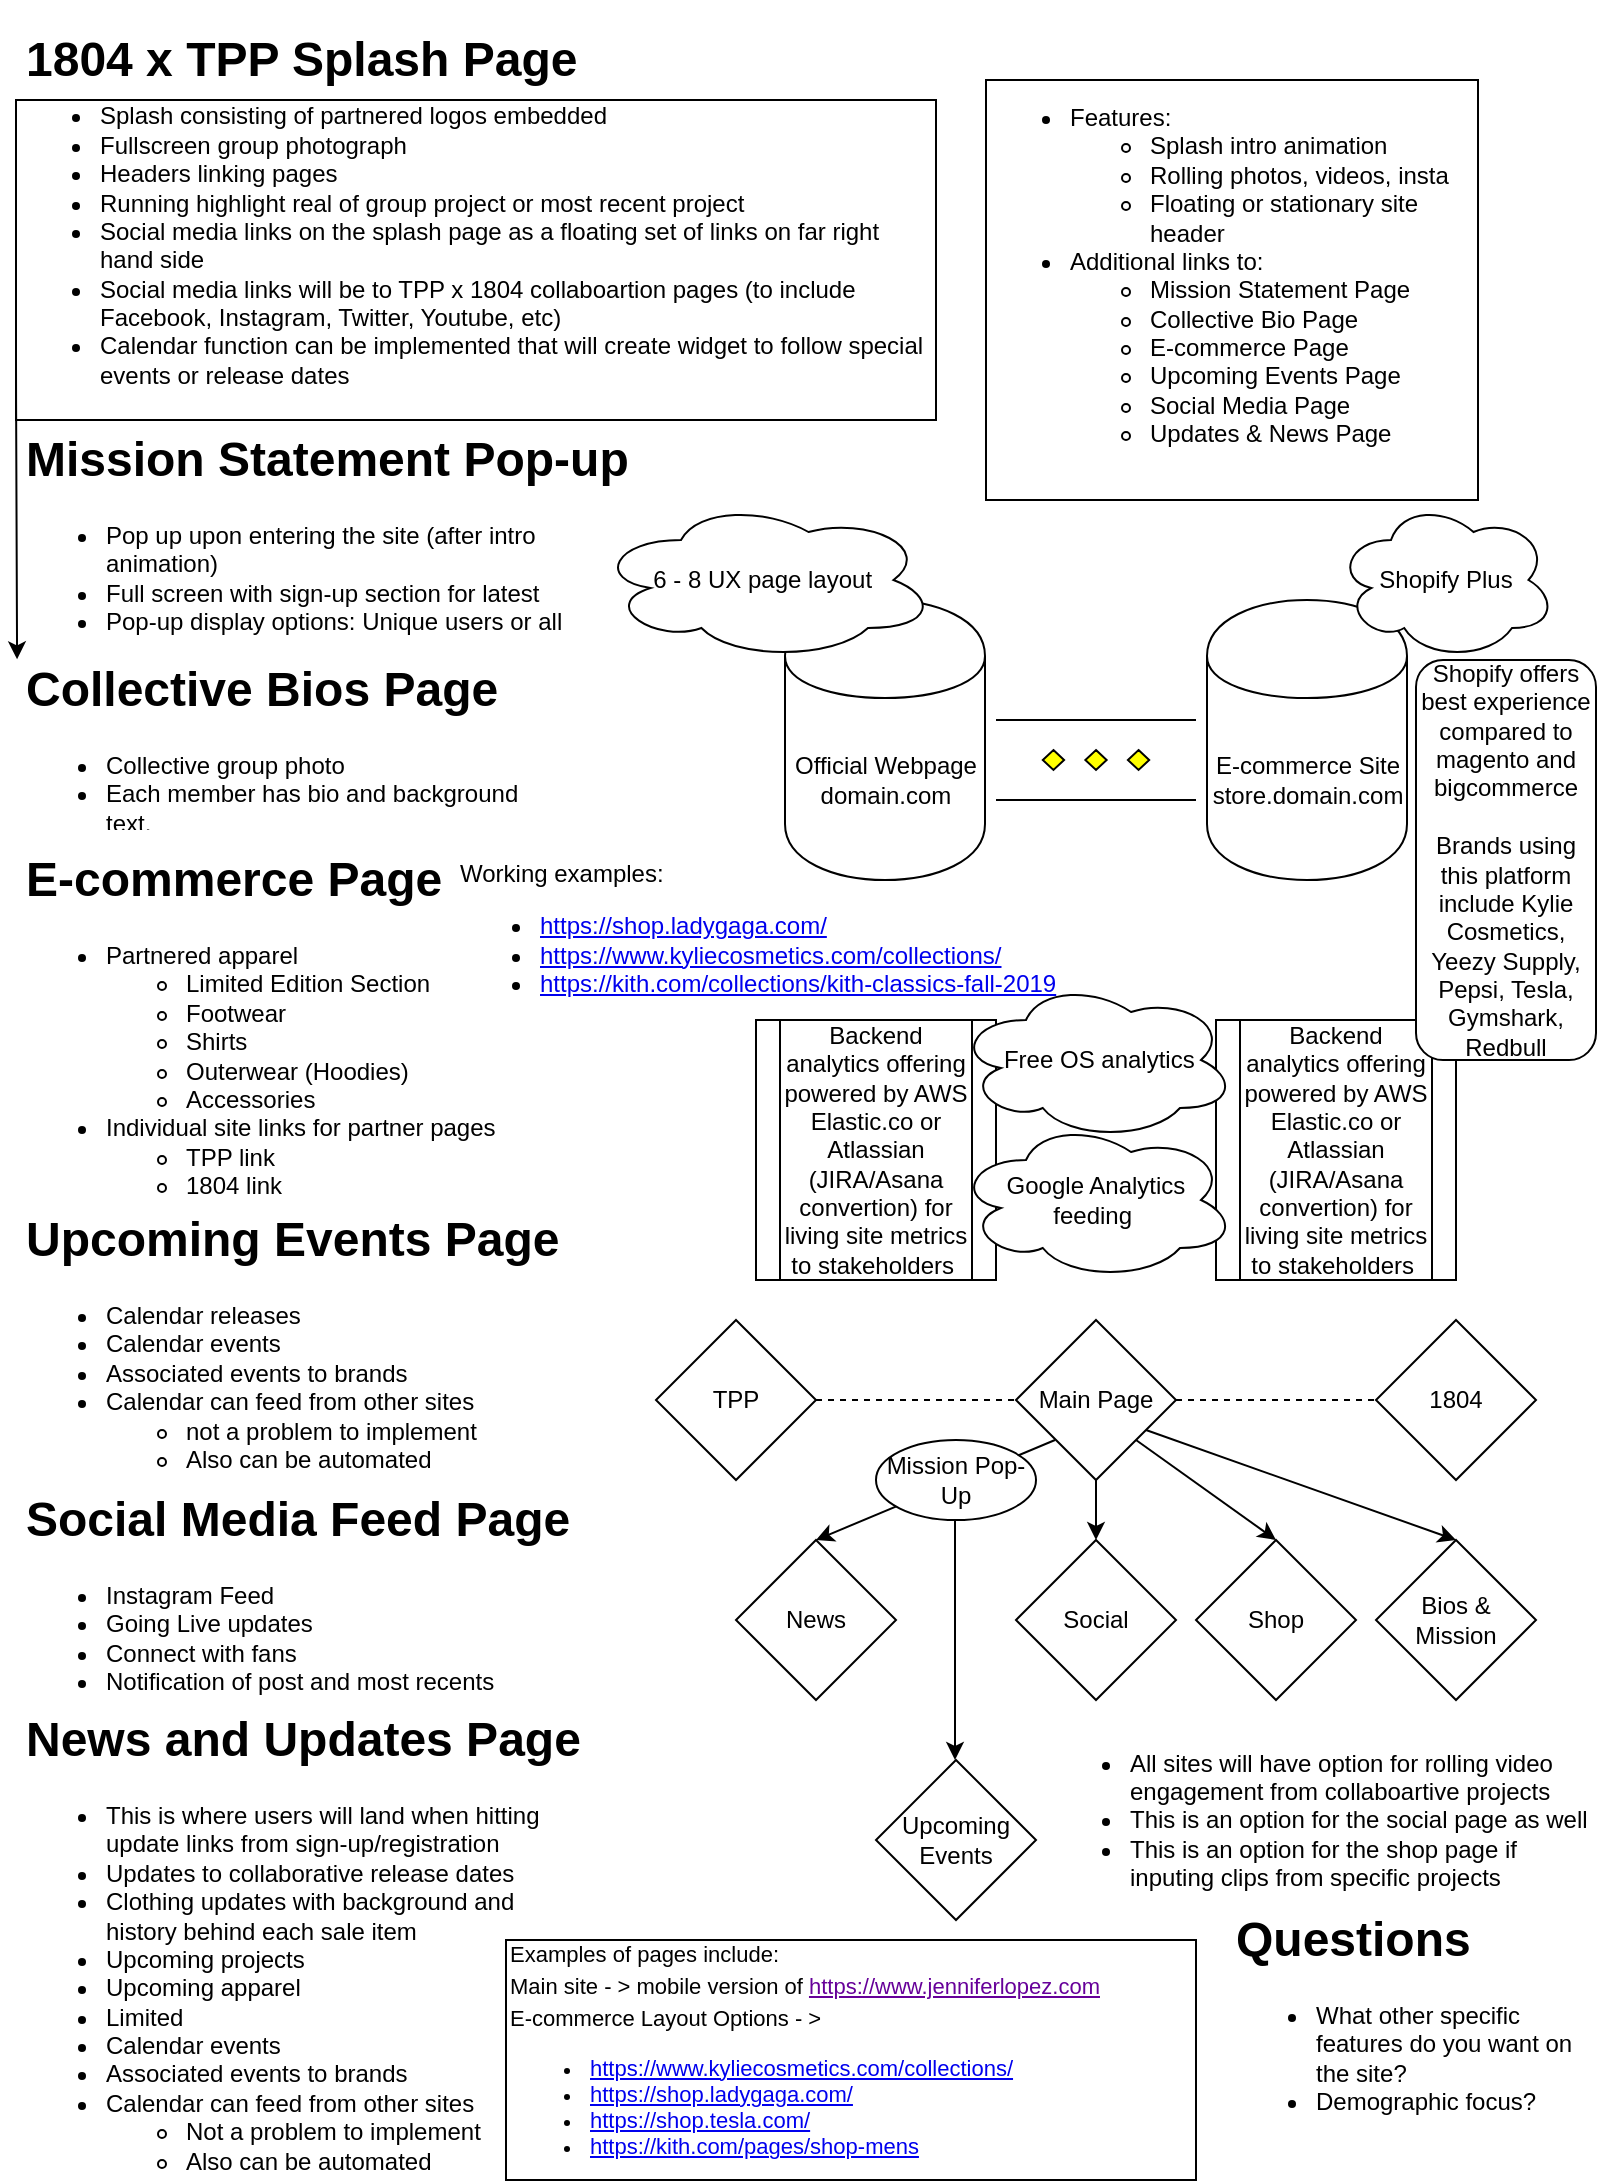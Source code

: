 <mxfile version="12.2.3" type="github" pages="1"><diagram id="lh0k3ZMvB0YBteAw0-mn" name="Page-1"><mxGraphModel dx="1554" dy="1211" grid="1" gridSize="10" guides="1" tooltips="1" connect="1" arrows="1" fold="1" page="1" pageScale="1" pageWidth="850" pageHeight="1100" math="0" shadow="0"><root><mxCell id="0"/><mxCell id="1" parent="0"/><mxCell id="u8ECe4G4wO4OhAOF1vON-1" value="&lt;h1&gt;1804 x TPP Splash Page&lt;/h1&gt;&lt;p&gt;&amp;nbsp;&amp;nbsp;&lt;/p&gt;" style="text;html=1;strokeColor=none;fillColor=none;spacing=5;spacingTop=-20;whiteSpace=wrap;overflow=hidden;rounded=0;" vertex="1" parent="1"><mxGeometry x="40" y="10" width="530" height="135" as="geometry"/></mxCell><mxCell id="u8ECe4G4wO4OhAOF1vON-2" value="&lt;ul&gt;&lt;li&gt;Splash consisting of partnered logos embedded&lt;/li&gt;&lt;li&gt;Fullscreen group photograph&lt;/li&gt;&lt;li&gt;Headers linking pages&lt;/li&gt;&lt;li&gt;Running highlight real of group project or most recent project&lt;/li&gt;&lt;li&gt;Social media links on the splash page as a floating set of links on far right hand side&lt;/li&gt;&lt;li&gt;Social media links will be to TPP x 1804 collaboartion pages (to include Facebook, Instagram, Twitter, Youtube, etc)&lt;/li&gt;&lt;li&gt;Calendar function can be implemented that will create widget to follow special events or release dates&lt;/li&gt;&lt;/ul&gt;&lt;span&gt;&lt;br&gt;&lt;/span&gt;" style="rounded=0;whiteSpace=wrap;html=1;align=left;" vertex="1" parent="1"><mxGeometry x="40" y="50" width="460" height="160" as="geometry"/></mxCell><mxCell id="u8ECe4G4wO4OhAOF1vON-3" value="E-commerce Site&lt;br&gt;store.domain.com" style="shape=cylinder;whiteSpace=wrap;html=1;boundedLbl=1;backgroundOutline=1;" vertex="1" parent="1"><mxGeometry x="635.5" y="300" width="100" height="140" as="geometry"/></mxCell><mxCell id="u8ECe4G4wO4OhAOF1vON-5" value="&lt;h1&gt;Mission Statement Pop-up&lt;/h1&gt;&lt;div&gt;&lt;ul&gt;&lt;li&gt;Pop up upon entering the site (after intro animation)&lt;/li&gt;&lt;li&gt;Full screen with sign-up section for latest&lt;/li&gt;&lt;li&gt;Pop-up display options: Unique users or all&lt;/li&gt;&lt;/ul&gt;&lt;ul&gt;&lt;li&gt;&lt;br&gt;&lt;/li&gt;&lt;/ul&gt;&lt;/div&gt;" style="text;html=1;strokeColor=none;fillColor=none;spacing=5;spacingTop=-20;whiteSpace=wrap;overflow=hidden;rounded=0;" vertex="1" parent="1"><mxGeometry x="40" y="210" width="320" height="120" as="geometry"/></mxCell><mxCell id="u8ECe4G4wO4OhAOF1vON-7" value="" style="verticalLabelPosition=bottom;verticalAlign=top;html=1;shape=mxgraph.flowchart.parallel_mode;pointerEvents=1" vertex="1" parent="1"><mxGeometry x="530" y="360" width="100" height="40" as="geometry"/></mxCell><mxCell id="u8ECe4G4wO4OhAOF1vON-11" style="edgeStyle=orthogonalEdgeStyle;rounded=0;orthogonalLoop=1;jettySize=auto;html=1;" edge="1" parent="1"><mxGeometry relative="1" as="geometry"><mxPoint x="700" y="590" as="targetPoint"/><mxPoint x="700" y="570" as="sourcePoint"/></mxGeometry></mxCell><mxCell id="u8ECe4G4wO4OhAOF1vON-10" value="Backend analytics offering powered by AWS Elastic.co or Atlassian (JIRA/Asana convertion) for living site metrics to stakeholders&amp;nbsp;" style="shape=process;whiteSpace=wrap;html=1;backgroundOutline=1;" vertex="1" parent="1"><mxGeometry x="640" y="510" width="120" height="130" as="geometry"/></mxCell><mxCell id="u8ECe4G4wO4OhAOF1vON-12" value="Shopify Plus" style="ellipse;shape=cloud;whiteSpace=wrap;html=1;" vertex="1" parent="1"><mxGeometry x="700" y="250" width="110" height="80" as="geometry"/></mxCell><mxCell id="u8ECe4G4wO4OhAOF1vON-13" value="&lt;h1&gt;Collective Bios Page&lt;/h1&gt;&lt;div&gt;&lt;ul&gt;&lt;li&gt;Collective group photo&lt;/li&gt;&lt;li&gt;Each member has bio and background text.&amp;nbsp;&lt;/li&gt;&lt;/ul&gt;&lt;/div&gt;&lt;div&gt;&lt;br&gt;&lt;/div&gt;" style="text;html=1;strokeColor=none;fillColor=none;spacing=5;spacingTop=-20;whiteSpace=wrap;overflow=hidden;rounded=0;" vertex="1" parent="1"><mxGeometry x="40" y="325" width="270" height="90" as="geometry"/></mxCell><mxCell id="u8ECe4G4wO4OhAOF1vON-14" value="&lt;h1&gt;Questions&lt;/h1&gt;&lt;div&gt;&lt;ul&gt;&lt;li&gt;What other specific features do you want on the site?&lt;/li&gt;&lt;li&gt;Demographic focus?&lt;/li&gt;&lt;/ul&gt;&lt;/div&gt;" style="text;html=1;strokeColor=none;fillColor=none;spacing=5;spacingTop=-20;whiteSpace=wrap;overflow=hidden;rounded=0;" vertex="1" parent="1"><mxGeometry x="645" y="950" width="190" height="140" as="geometry"/></mxCell><mxCell id="u8ECe4G4wO4OhAOF1vON-18" value="" style="endArrow=classic;html=1;entryX=0.002;entryY=0.052;entryDx=0;entryDy=0;entryPerimeter=0;" edge="1" parent="1" target="u8ECe4G4wO4OhAOF1vON-13"><mxGeometry width="50" height="50" relative="1" as="geometry"><mxPoint x="40" y="170" as="sourcePoint"/><mxPoint x="38" y="341" as="targetPoint"/><Array as="points"><mxPoint x="40" y="190"/></Array></mxGeometry></mxCell><mxCell id="u8ECe4G4wO4OhAOF1vON-19" value="&lt;h1&gt;E-commerce Page&lt;/h1&gt;&lt;div&gt;&lt;ul&gt;&lt;li&gt;Partnered apparel&lt;/li&gt;&lt;ul&gt;&lt;li&gt;Limited Edition Section&lt;/li&gt;&lt;li&gt;Footwear&lt;/li&gt;&lt;li&gt;Shirts&lt;/li&gt;&lt;li&gt;Outerwear (Hoodies)&lt;/li&gt;&lt;li&gt;Accessories&lt;/li&gt;&lt;/ul&gt;&lt;li&gt;Individual site links for partner pages&lt;/li&gt;&lt;ul&gt;&lt;li&gt;TPP link&lt;/li&gt;&lt;li&gt;1804 link&lt;/li&gt;&lt;/ul&gt;&lt;/ul&gt;&lt;/div&gt;" style="text;html=1;strokeColor=none;fillColor=none;spacing=5;spacingTop=-20;whiteSpace=wrap;overflow=hidden;rounded=0;" vertex="1" parent="1"><mxGeometry x="40" y="420" width="250" height="180" as="geometry"/></mxCell><mxCell id="u8ECe4G4wO4OhAOF1vON-22" value="Official Webpage&lt;br&gt;domain.com" style="shape=cylinder;whiteSpace=wrap;html=1;boundedLbl=1;backgroundOutline=1;" vertex="1" parent="1"><mxGeometry x="424.5" y="300" width="100" height="140" as="geometry"/></mxCell><mxCell id="u8ECe4G4wO4OhAOF1vON-23" value="Backend analytics offering powered by AWS Elastic.co or Atlassian (JIRA/Asana convertion) for living site metrics to stakeholders&amp;nbsp;" style="shape=process;whiteSpace=wrap;html=1;backgroundOutline=1;" vertex="1" parent="1"><mxGeometry x="410" y="510" width="120" height="130" as="geometry"/></mxCell><mxCell id="u8ECe4G4wO4OhAOF1vON-24" value="&amp;nbsp;Free OS analytics" style="ellipse;shape=cloud;whiteSpace=wrap;html=1;" vertex="1" parent="1"><mxGeometry x="510" y="490" width="140" height="80" as="geometry"/></mxCell><mxCell id="u8ECe4G4wO4OhAOF1vON-28" value="Shopify offers best experience compared to magento and bigcommerce&lt;br&gt;&lt;br&gt;Brands using this platform include Kylie Cosmetics, Yeezy Supply, Pepsi, Tesla, Gymshark, Redbull" style="rounded=1;whiteSpace=wrap;html=1;" vertex="1" parent="1"><mxGeometry x="740" y="330" width="90" height="200" as="geometry"/></mxCell><mxCell id="u8ECe4G4wO4OhAOF1vON-29" value="6 - 8 UX page layout&amp;nbsp;" style="ellipse;shape=cloud;whiteSpace=wrap;html=1;" vertex="1" parent="1"><mxGeometry x="330" y="250" width="170" height="80" as="geometry"/></mxCell><mxCell id="u8ECe4G4wO4OhAOF1vON-30" value="&lt;ul&gt;&lt;li&gt;&lt;span&gt;Features:&lt;/span&gt;&lt;/li&gt;&lt;ul&gt;&lt;li&gt;Splash intro animation&lt;/li&gt;&lt;li&gt;&lt;span&gt;Rolling photos, videos, insta&lt;/span&gt;&lt;/li&gt;&lt;li&gt;&lt;span&gt;Floating or stationary site header&lt;/span&gt;&lt;/li&gt;&lt;/ul&gt;&lt;li&gt;&lt;span&gt;Additional links to:&lt;/span&gt;&lt;/li&gt;&lt;ul&gt;&lt;li&gt;Mission Statement Page&lt;/li&gt;&lt;li&gt;Collective Bio Page&lt;/li&gt;&lt;li&gt;E-commerce Page&lt;/li&gt;&lt;li&gt;Upcoming Events Page&lt;/li&gt;&lt;li&gt;Social Media Page&lt;/li&gt;&lt;li&gt;Updates &amp;amp; News Page&lt;/li&gt;&lt;/ul&gt;&lt;/ul&gt;&lt;span&gt;&lt;br&gt;&lt;/span&gt;" style="rounded=0;whiteSpace=wrap;html=1;align=left;" vertex="1" parent="1"><mxGeometry x="525" y="40" width="246" height="210" as="geometry"/></mxCell><mxCell id="u8ECe4G4wO4OhAOF1vON-32" value="&lt;h1&gt;Upcoming Events Page&lt;/h1&gt;&lt;div&gt;&lt;ul&gt;&lt;li&gt;Calendar releases&lt;/li&gt;&lt;li&gt;Calendar events&lt;/li&gt;&lt;li&gt;Associated events to brands&lt;/li&gt;&lt;li&gt;Calendar can feed from other sites&lt;/li&gt;&lt;ul&gt;&lt;li&gt;not a problem to implement&lt;/li&gt;&lt;li&gt;Also can be automated&lt;/li&gt;&lt;/ul&gt;&lt;/ul&gt;&lt;/div&gt;" style="text;html=1;strokeColor=none;fillColor=none;spacing=5;spacingTop=-20;whiteSpace=wrap;overflow=hidden;rounded=0;" vertex="1" parent="1"><mxGeometry x="40" y="600" width="290" height="140" as="geometry"/></mxCell><mxCell id="u8ECe4G4wO4OhAOF1vON-33" value="&lt;h1&gt;Social Media Feed Page&lt;/h1&gt;&lt;div&gt;&lt;ul&gt;&lt;li&gt;Instagram Feed&lt;/li&gt;&lt;li&gt;Going Live updates&lt;/li&gt;&lt;li&gt;Connect with fans&lt;/li&gt;&lt;li&gt;Notification of post and most recents&lt;/li&gt;&lt;/ul&gt;&lt;/div&gt;" style="text;html=1;strokeColor=none;fillColor=none;spacing=5;spacingTop=-20;whiteSpace=wrap;overflow=hidden;rounded=0;" vertex="1" parent="1"><mxGeometry x="40" y="740" width="290" height="140" as="geometry"/></mxCell><mxCell id="u8ECe4G4wO4OhAOF1vON-34" value="Working examples:&lt;br&gt;&lt;ul&gt;&lt;li&gt;&lt;a href=&quot;https://shop.ladygaga.com/&quot;&gt;https://shop.ladygaga.com/&lt;/a&gt;&lt;br&gt;&lt;/li&gt;&lt;li&gt;&lt;a href=&quot;https://www.kyliecosmetics.com/collections/&quot;&gt;https://www.kyliecosmetics.com/collections/&lt;/a&gt;&lt;br&gt;&lt;/li&gt;&lt;li&gt;&lt;a href=&quot;https://kith.com/collections/kith-classics-fall-2019&quot;&gt;https://kith.com/collections/kith-classics-fall-2019&lt;/a&gt;&lt;br&gt;&lt;/li&gt;&lt;/ul&gt;" style="text;html=1;strokeColor=none;fillColor=none;align=left;verticalAlign=middle;whiteSpace=wrap;rounded=0;" vertex="1" parent="1"><mxGeometry x="260" y="440" width="340" height="60" as="geometry"/></mxCell><mxCell id="u8ECe4G4wO4OhAOF1vON-35" value="&lt;h1&gt;News and Updates Page&lt;/h1&gt;&lt;div&gt;&lt;ul&gt;&lt;li&gt;This is where users will land when hitting update links from sign-up/registration&lt;/li&gt;&lt;li&gt;Updates to collaborative release dates&lt;/li&gt;&lt;li&gt;Clothing updates with background and history behind each sale item&lt;/li&gt;&lt;li&gt;Upcoming projects&lt;/li&gt;&lt;li&gt;Upcoming apparel&lt;/li&gt;&lt;li&gt;Limited&amp;nbsp;&lt;/li&gt;&lt;li&gt;Calendar events&lt;/li&gt;&lt;li&gt;Associated events to brands&lt;/li&gt;&lt;li&gt;Calendar can feed from other sites&lt;/li&gt;&lt;ul&gt;&lt;li&gt;Not a problem to implement&lt;/li&gt;&lt;li&gt;Also can be automated&lt;/li&gt;&lt;/ul&gt;&lt;/ul&gt;&lt;/div&gt;" style="text;html=1;strokeColor=none;fillColor=none;spacing=5;spacingTop=-20;whiteSpace=wrap;overflow=hidden;rounded=0;" vertex="1" parent="1"><mxGeometry x="40" y="850" width="290" height="240" as="geometry"/></mxCell><mxCell id="u8ECe4G4wO4OhAOF1vON-36" value="Main Page" style="rhombus;whiteSpace=wrap;html=1;" vertex="1" parent="1"><mxGeometry x="540" y="660" width="80" height="80" as="geometry"/></mxCell><mxCell id="u8ECe4G4wO4OhAOF1vON-37" value="News" style="rhombus;whiteSpace=wrap;html=1;" vertex="1" parent="1"><mxGeometry x="400" y="770" width="80" height="80" as="geometry"/></mxCell><mxCell id="u8ECe4G4wO4OhAOF1vON-38" value="Social" style="rhombus;whiteSpace=wrap;html=1;" vertex="1" parent="1"><mxGeometry x="540" y="770" width="80" height="80" as="geometry"/></mxCell><mxCell id="u8ECe4G4wO4OhAOF1vON-39" value="Shop" style="rhombus;whiteSpace=wrap;html=1;" vertex="1" parent="1"><mxGeometry x="630" y="770" width="80" height="80" as="geometry"/></mxCell><mxCell id="u8ECe4G4wO4OhAOF1vON-41" value="" style="endArrow=classic;html=1;entryX=0.5;entryY=0;entryDx=0;entryDy=0;" edge="1" parent="1" target="u8ECe4G4wO4OhAOF1vON-37"><mxGeometry width="50" height="50" relative="1" as="geometry"><mxPoint x="559.5" y="720" as="sourcePoint"/><mxPoint x="489.5" y="790" as="targetPoint"/><Array as="points"/></mxGeometry></mxCell><mxCell id="u8ECe4G4wO4OhAOF1vON-42" value="" style="endArrow=classic;html=1;entryX=0.5;entryY=0;entryDx=0;entryDy=0;exitX=0.5;exitY=1;exitDx=0;exitDy=0;" edge="1" parent="1" source="u8ECe4G4wO4OhAOF1vON-36" target="u8ECe4G4wO4OhAOF1vON-38"><mxGeometry width="50" height="50" relative="1" as="geometry"><mxPoint x="569.5" y="730" as="sourcePoint"/><mxPoint x="450" y="780" as="targetPoint"/><Array as="points"/></mxGeometry></mxCell><mxCell id="u8ECe4G4wO4OhAOF1vON-43" value="" style="endArrow=classic;html=1;entryX=0.5;entryY=0;entryDx=0;entryDy=0;exitX=1;exitY=1;exitDx=0;exitDy=0;" edge="1" parent="1" source="u8ECe4G4wO4OhAOF1vON-36" target="u8ECe4G4wO4OhAOF1vON-39"><mxGeometry width="50" height="50" relative="1" as="geometry"><mxPoint x="590" y="750" as="sourcePoint"/><mxPoint x="590" y="780" as="targetPoint"/><Array as="points"/></mxGeometry></mxCell><mxCell id="u8ECe4G4wO4OhAOF1vON-44" value="TPP" style="rhombus;whiteSpace=wrap;html=1;" vertex="1" parent="1"><mxGeometry x="360" y="660" width="80" height="80" as="geometry"/></mxCell><mxCell id="u8ECe4G4wO4OhAOF1vON-45" value="1804" style="rhombus;whiteSpace=wrap;html=1;" vertex="1" parent="1"><mxGeometry x="720" y="660" width="80" height="80" as="geometry"/></mxCell><mxCell id="u8ECe4G4wO4OhAOF1vON-46" value="" style="endArrow=none;dashed=1;html=1;exitX=1;exitY=0.5;exitDx=0;exitDy=0;entryX=0;entryY=0.5;entryDx=0;entryDy=0;" edge="1" parent="1" source="u8ECe4G4wO4OhAOF1vON-44" target="u8ECe4G4wO4OhAOF1vON-36"><mxGeometry width="50" height="50" relative="1" as="geometry"><mxPoint x="450" y="740" as="sourcePoint"/><mxPoint x="500" y="690" as="targetPoint"/></mxGeometry></mxCell><mxCell id="u8ECe4G4wO4OhAOF1vON-47" value="" style="endArrow=none;dashed=1;html=1;exitX=1;exitY=0.5;exitDx=0;exitDy=0;entryX=0;entryY=0.5;entryDx=0;entryDy=0;" edge="1" parent="1"><mxGeometry width="50" height="50" relative="1" as="geometry"><mxPoint x="620" y="700" as="sourcePoint"/><mxPoint x="720" y="700" as="targetPoint"/></mxGeometry></mxCell><mxCell id="u8ECe4G4wO4OhAOF1vON-48" value="" style="endArrow=classic;html=1;" edge="1" parent="1"><mxGeometry width="50" height="50" relative="1" as="geometry"><mxPoint x="509.5" y="740" as="sourcePoint"/><mxPoint x="509.5" y="880" as="targetPoint"/></mxGeometry></mxCell><mxCell id="u8ECe4G4wO4OhAOF1vON-49" value="Upcoming Events" style="rhombus;whiteSpace=wrap;html=1;" vertex="1" parent="1"><mxGeometry x="470" y="880" width="80" height="80" as="geometry"/></mxCell><mxCell id="u8ECe4G4wO4OhAOF1vON-52" value="Mission Pop-Up" style="ellipse;whiteSpace=wrap;html=1;" vertex="1" parent="1"><mxGeometry x="470" y="720" width="80" height="40" as="geometry"/></mxCell><mxCell id="u8ECe4G4wO4OhAOF1vON-59" value="" style="endArrow=classic;html=1;exitX=1;exitY=1;exitDx=0;exitDy=0;entryX=0.5;entryY=0;entryDx=0;entryDy=0;" edge="1" parent="1" target="u8ECe4G4wO4OhAOF1vON-60"><mxGeometry width="50" height="50" relative="1" as="geometry"><mxPoint x="605" y="715" as="sourcePoint"/><mxPoint x="760" y="765" as="targetPoint"/><Array as="points"/></mxGeometry></mxCell><mxCell id="u8ECe4G4wO4OhAOF1vON-60" value="Bios &amp;amp; Mission" style="rhombus;whiteSpace=wrap;html=1;" vertex="1" parent="1"><mxGeometry x="720" y="770" width="80" height="80" as="geometry"/></mxCell><mxCell id="u8ECe4G4wO4OhAOF1vON-61" value="&lt;ul&gt;&lt;li&gt;All sites will have option for rolling video engagement from collaboartive projects&lt;/li&gt;&lt;li&gt;This is an option for the social page as well&lt;/li&gt;&lt;li&gt;This is an option for the shop page if inputing clips from specific projects&amp;nbsp;&lt;/li&gt;&lt;/ul&gt;" style="text;html=1;strokeColor=none;fillColor=none;align=left;verticalAlign=middle;whiteSpace=wrap;rounded=0;" vertex="1" parent="1"><mxGeometry x="555" y="870" width="280" height="80" as="geometry"/></mxCell><mxCell id="u8ECe4G4wO4OhAOF1vON-62" value="&lt;font style=&quot;font-size: 11px&quot;&gt;Examples of pages include:&lt;br&gt;Main site - &amp;gt; mobile version of&amp;nbsp;&lt;div class=&quot;TbwUpd&quot; style=&quot;color: rgb(102 , 0 , 153) ; cursor: pointer ; font-family: &amp;#34;arial&amp;#34; , sans-serif ; background-color: rgb(255 , 255 , 255) ; display: inline-block ; line-height: 1.57 ; padding-bottom: 0px ; padding-top: 1px&quot;&gt;&lt;cite class=&quot;iUh30&quot; style=&quot;color: rgb(0 , 102 , 33) ; font-style: normal ; padding-top: 1px ; line-height: 1.5&quot;&gt;&lt;a href=&quot;https://www.jenniferlopez.com/&quot; style=&quot;color: rgb(102 , 0 , 153) ; cursor: pointer ; font-family: &amp;#34;arial&amp;#34; , sans-serif ; background-color: rgb(255 , 255 , 255)&quot;&gt;https://www.jenniferlopez.com&lt;/a&gt;&lt;br&gt;&lt;/cite&gt;&lt;/div&gt;&lt;br&gt;E-commerce Layout Options - &amp;gt;&amp;nbsp;&lt;br&gt;&lt;/font&gt;&lt;ul style=&quot;font-size: 11px&quot;&gt;&lt;li&gt;&lt;font style=&quot;font-size: 11px&quot;&gt;&lt;a href=&quot;https://www.kyliecosmetics.com/collections/&quot;&gt;https://www.kyliecosmetics.com/collections/&lt;/a&gt;&lt;br&gt;&lt;/font&gt;&lt;/li&gt;&lt;li&gt;&lt;font style=&quot;font-size: 11px&quot;&gt;&lt;a href=&quot;https://shop.ladygaga.com/&quot;&gt;https://shop.ladygaga.com/&lt;/a&gt;&lt;br&gt;&lt;/font&gt;&lt;/li&gt;&lt;li&gt;&lt;font style=&quot;font-size: 11px&quot;&gt;&lt;a href=&quot;https://shop.tesla.com/&quot;&gt;https://shop.tesla.com/&lt;/a&gt;&lt;br&gt;&lt;/font&gt;&lt;/li&gt;&lt;li&gt;&lt;a href=&quot;https://kith.com/pages/shop-mens&quot;&gt;&lt;font style=&quot;font-size: 11px&quot;&gt;https://kith.com/pages/shop-mens&lt;/font&gt;&lt;/a&gt;&lt;br&gt;&lt;/li&gt;&lt;/ul&gt;" style="rounded=0;whiteSpace=wrap;html=1;align=left;" vertex="1" parent="1"><mxGeometry x="285" y="970" width="345" height="120" as="geometry"/></mxCell><mxCell id="u8ECe4G4wO4OhAOF1vON-64" value="Google Analytics&lt;br&gt;feeding&amp;nbsp;" style="ellipse;shape=cloud;whiteSpace=wrap;html=1;" vertex="1" parent="1"><mxGeometry x="510" y="560" width="140" height="80" as="geometry"/></mxCell></root></mxGraphModel></diagram></mxfile>